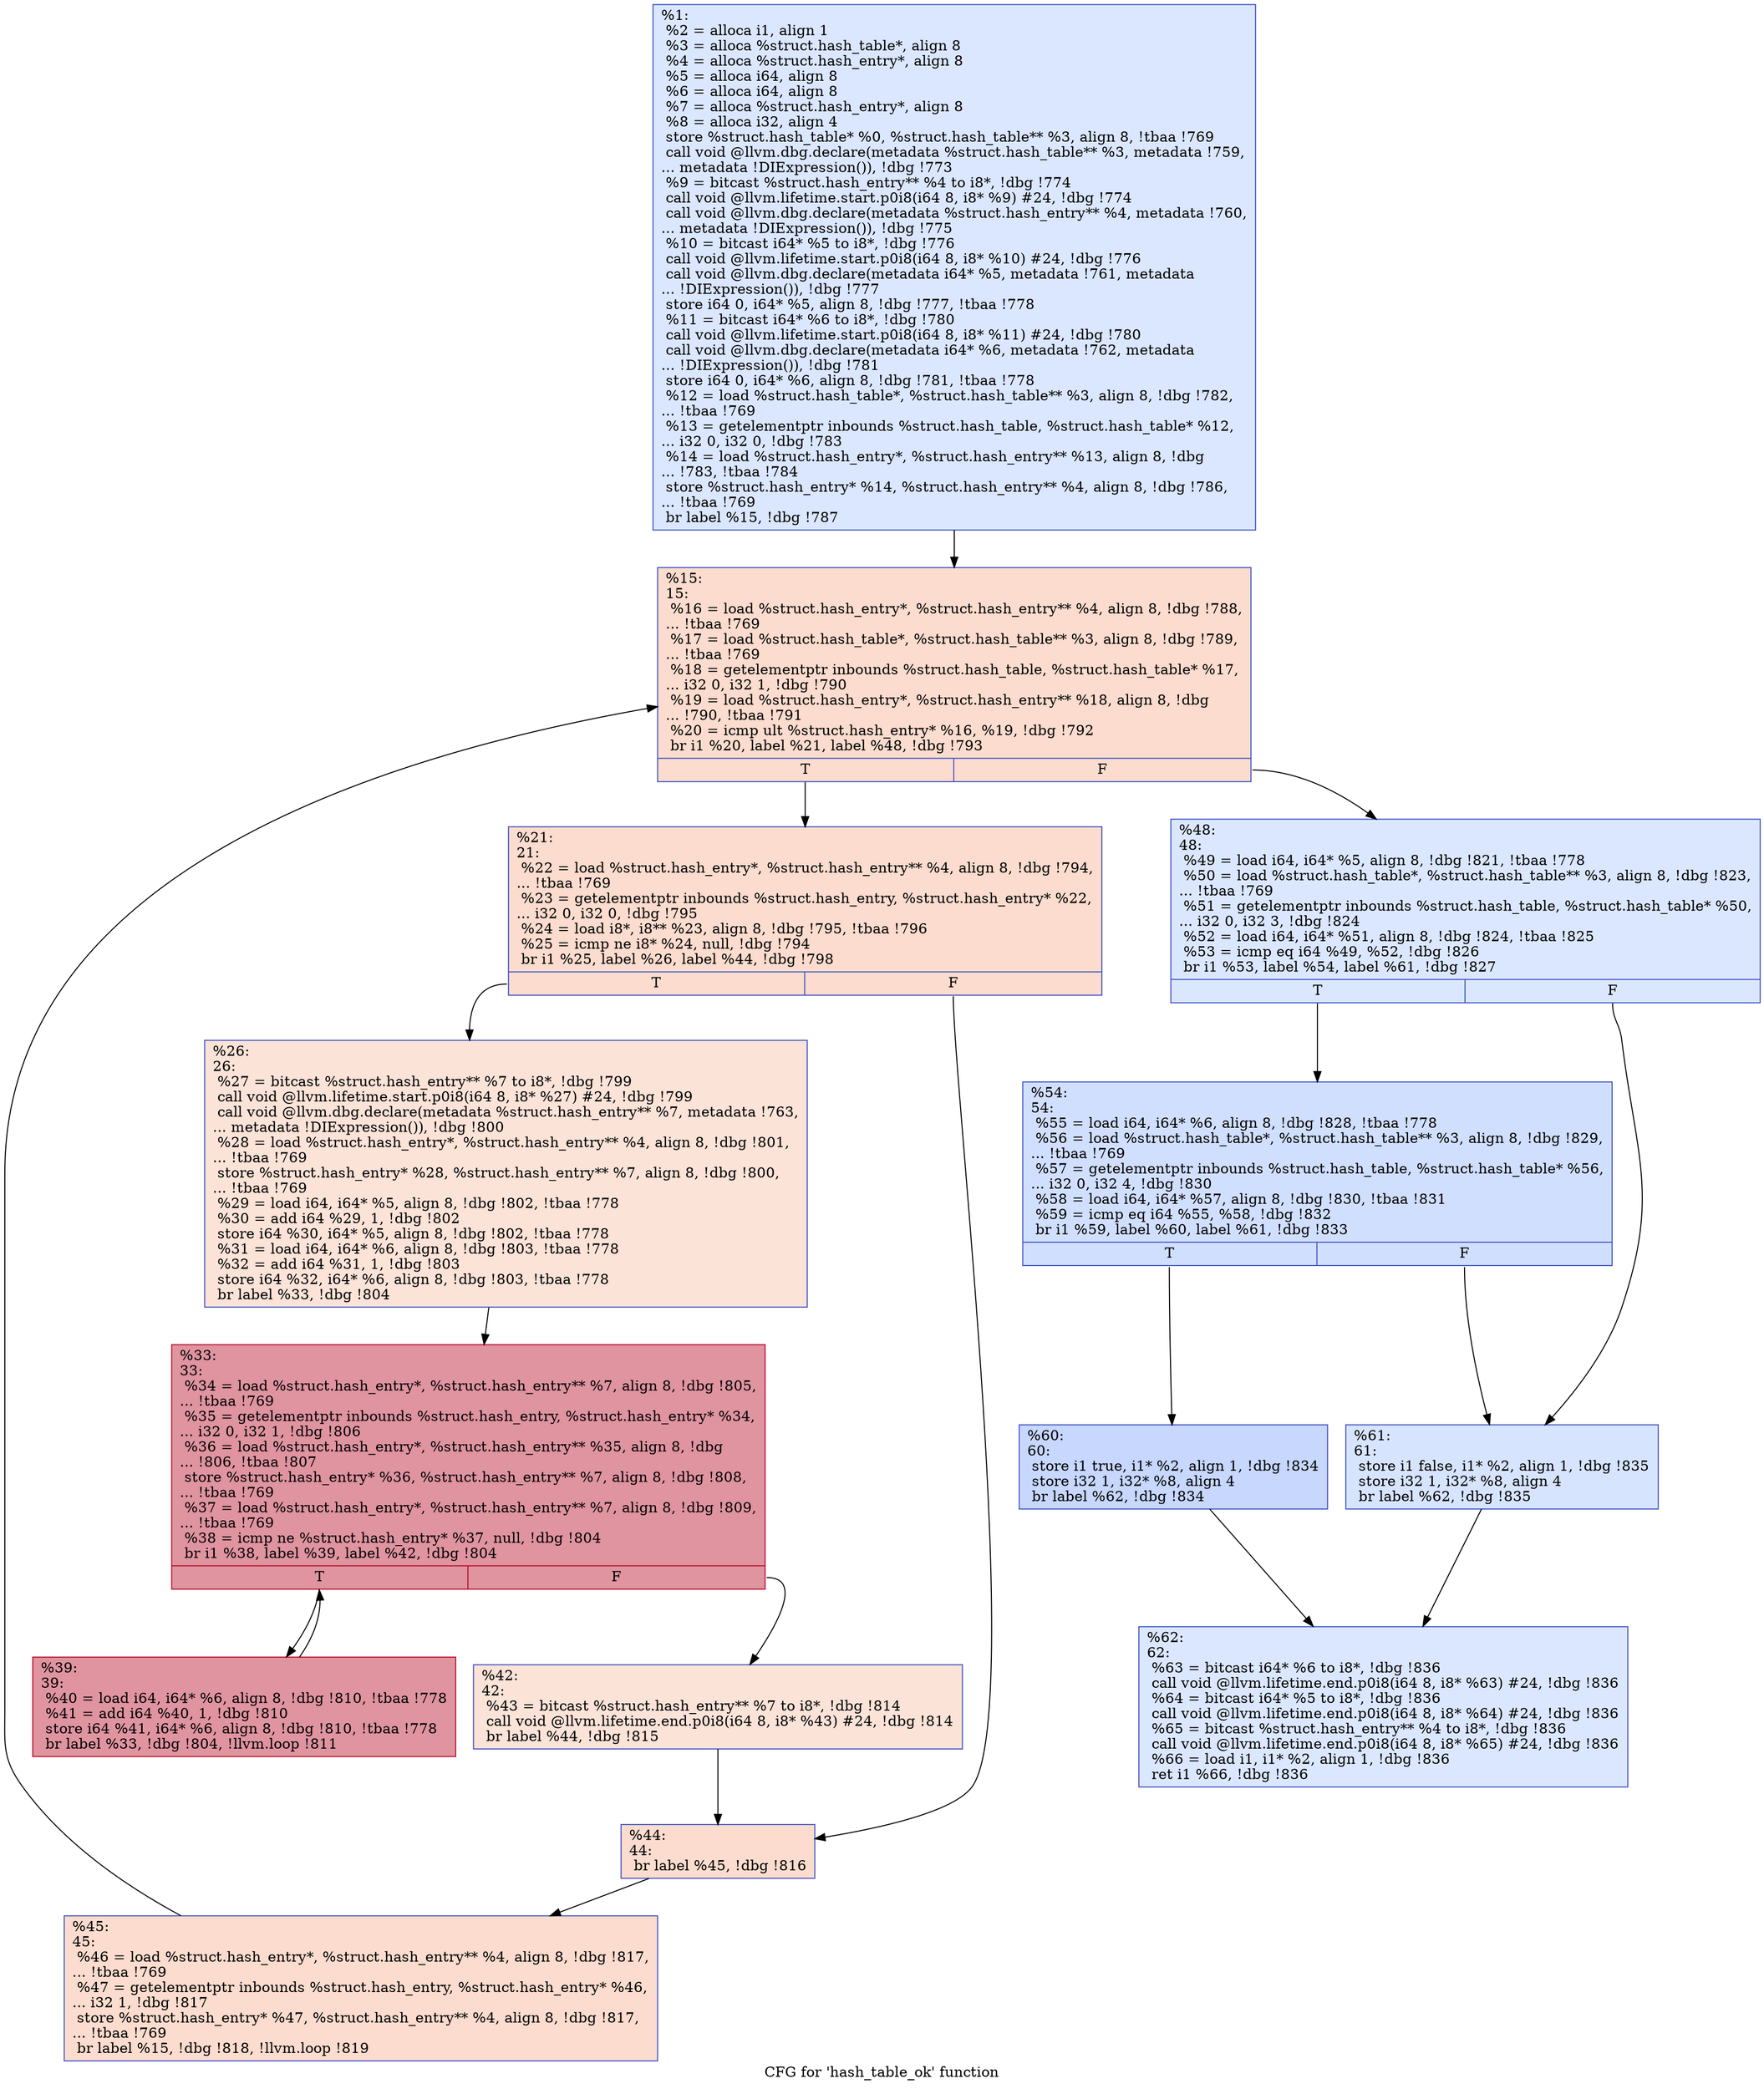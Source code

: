 digraph "CFG for 'hash_table_ok' function" {
	label="CFG for 'hash_table_ok' function";

	Node0x1905c60 [shape=record,color="#3d50c3ff", style=filled, fillcolor="#aec9fc70",label="{%1:\l  %2 = alloca i1, align 1\l  %3 = alloca %struct.hash_table*, align 8\l  %4 = alloca %struct.hash_entry*, align 8\l  %5 = alloca i64, align 8\l  %6 = alloca i64, align 8\l  %7 = alloca %struct.hash_entry*, align 8\l  %8 = alloca i32, align 4\l  store %struct.hash_table* %0, %struct.hash_table** %3, align 8, !tbaa !769\l  call void @llvm.dbg.declare(metadata %struct.hash_table** %3, metadata !759,\l... metadata !DIExpression()), !dbg !773\l  %9 = bitcast %struct.hash_entry** %4 to i8*, !dbg !774\l  call void @llvm.lifetime.start.p0i8(i64 8, i8* %9) #24, !dbg !774\l  call void @llvm.dbg.declare(metadata %struct.hash_entry** %4, metadata !760,\l... metadata !DIExpression()), !dbg !775\l  %10 = bitcast i64* %5 to i8*, !dbg !776\l  call void @llvm.lifetime.start.p0i8(i64 8, i8* %10) #24, !dbg !776\l  call void @llvm.dbg.declare(metadata i64* %5, metadata !761, metadata\l... !DIExpression()), !dbg !777\l  store i64 0, i64* %5, align 8, !dbg !777, !tbaa !778\l  %11 = bitcast i64* %6 to i8*, !dbg !780\l  call void @llvm.lifetime.start.p0i8(i64 8, i8* %11) #24, !dbg !780\l  call void @llvm.dbg.declare(metadata i64* %6, metadata !762, metadata\l... !DIExpression()), !dbg !781\l  store i64 0, i64* %6, align 8, !dbg !781, !tbaa !778\l  %12 = load %struct.hash_table*, %struct.hash_table** %3, align 8, !dbg !782,\l... !tbaa !769\l  %13 = getelementptr inbounds %struct.hash_table, %struct.hash_table* %12,\l... i32 0, i32 0, !dbg !783\l  %14 = load %struct.hash_entry*, %struct.hash_entry** %13, align 8, !dbg\l... !783, !tbaa !784\l  store %struct.hash_entry* %14, %struct.hash_entry** %4, align 8, !dbg !786,\l... !tbaa !769\l  br label %15, !dbg !787\l}"];
	Node0x1905c60 -> Node0x190a850;
	Node0x190a850 [shape=record,color="#3d50c3ff", style=filled, fillcolor="#f7af9170",label="{%15:\l15:                                               \l  %16 = load %struct.hash_entry*, %struct.hash_entry** %4, align 8, !dbg !788,\l... !tbaa !769\l  %17 = load %struct.hash_table*, %struct.hash_table** %3, align 8, !dbg !789,\l... !tbaa !769\l  %18 = getelementptr inbounds %struct.hash_table, %struct.hash_table* %17,\l... i32 0, i32 1, !dbg !790\l  %19 = load %struct.hash_entry*, %struct.hash_entry** %18, align 8, !dbg\l... !790, !tbaa !791\l  %20 = icmp ult %struct.hash_entry* %16, %19, !dbg !792\l  br i1 %20, label %21, label %48, !dbg !793\l|{<s0>T|<s1>F}}"];
	Node0x190a850:s0 -> Node0x190a8a0;
	Node0x190a850:s1 -> Node0x190aad0;
	Node0x190a8a0 [shape=record,color="#3d50c3ff", style=filled, fillcolor="#f7af9170",label="{%21:\l21:                                               \l  %22 = load %struct.hash_entry*, %struct.hash_entry** %4, align 8, !dbg !794,\l... !tbaa !769\l  %23 = getelementptr inbounds %struct.hash_entry, %struct.hash_entry* %22,\l... i32 0, i32 0, !dbg !795\l  %24 = load i8*, i8** %23, align 8, !dbg !795, !tbaa !796\l  %25 = icmp ne i8* %24, null, !dbg !794\l  br i1 %25, label %26, label %44, !dbg !798\l|{<s0>T|<s1>F}}"];
	Node0x190a8a0:s0 -> Node0x190a8f0;
	Node0x190a8a0:s1 -> Node0x190aa30;
	Node0x190a8f0 [shape=record,color="#3d50c3ff", style=filled, fillcolor="#f6bfa670",label="{%26:\l26:                                               \l  %27 = bitcast %struct.hash_entry** %7 to i8*, !dbg !799\l  call void @llvm.lifetime.start.p0i8(i64 8, i8* %27) #24, !dbg !799\l  call void @llvm.dbg.declare(metadata %struct.hash_entry** %7, metadata !763,\l... metadata !DIExpression()), !dbg !800\l  %28 = load %struct.hash_entry*, %struct.hash_entry** %4, align 8, !dbg !801,\l... !tbaa !769\l  store %struct.hash_entry* %28, %struct.hash_entry** %7, align 8, !dbg !800,\l... !tbaa !769\l  %29 = load i64, i64* %5, align 8, !dbg !802, !tbaa !778\l  %30 = add i64 %29, 1, !dbg !802\l  store i64 %30, i64* %5, align 8, !dbg !802, !tbaa !778\l  %31 = load i64, i64* %6, align 8, !dbg !803, !tbaa !778\l  %32 = add i64 %31, 1, !dbg !803\l  store i64 %32, i64* %6, align 8, !dbg !803, !tbaa !778\l  br label %33, !dbg !804\l}"];
	Node0x190a8f0 -> Node0x190a940;
	Node0x190a940 [shape=record,color="#b70d28ff", style=filled, fillcolor="#b70d2870",label="{%33:\l33:                                               \l  %34 = load %struct.hash_entry*, %struct.hash_entry** %7, align 8, !dbg !805,\l... !tbaa !769\l  %35 = getelementptr inbounds %struct.hash_entry, %struct.hash_entry* %34,\l... i32 0, i32 1, !dbg !806\l  %36 = load %struct.hash_entry*, %struct.hash_entry** %35, align 8, !dbg\l... !806, !tbaa !807\l  store %struct.hash_entry* %36, %struct.hash_entry** %7, align 8, !dbg !808,\l... !tbaa !769\l  %37 = load %struct.hash_entry*, %struct.hash_entry** %7, align 8, !dbg !809,\l... !tbaa !769\l  %38 = icmp ne %struct.hash_entry* %37, null, !dbg !804\l  br i1 %38, label %39, label %42, !dbg !804\l|{<s0>T|<s1>F}}"];
	Node0x190a940:s0 -> Node0x190a990;
	Node0x190a940:s1 -> Node0x190a9e0;
	Node0x190a990 [shape=record,color="#b70d28ff", style=filled, fillcolor="#b70d2870",label="{%39:\l39:                                               \l  %40 = load i64, i64* %6, align 8, !dbg !810, !tbaa !778\l  %41 = add i64 %40, 1, !dbg !810\l  store i64 %41, i64* %6, align 8, !dbg !810, !tbaa !778\l  br label %33, !dbg !804, !llvm.loop !811\l}"];
	Node0x190a990 -> Node0x190a940;
	Node0x190a9e0 [shape=record,color="#3d50c3ff", style=filled, fillcolor="#f6bfa670",label="{%42:\l42:                                               \l  %43 = bitcast %struct.hash_entry** %7 to i8*, !dbg !814\l  call void @llvm.lifetime.end.p0i8(i64 8, i8* %43) #24, !dbg !814\l  br label %44, !dbg !815\l}"];
	Node0x190a9e0 -> Node0x190aa30;
	Node0x190aa30 [shape=record,color="#3d50c3ff", style=filled, fillcolor="#f7af9170",label="{%44:\l44:                                               \l  br label %45, !dbg !816\l}"];
	Node0x190aa30 -> Node0x190aa80;
	Node0x190aa80 [shape=record,color="#3d50c3ff", style=filled, fillcolor="#f7af9170",label="{%45:\l45:                                               \l  %46 = load %struct.hash_entry*, %struct.hash_entry** %4, align 8, !dbg !817,\l... !tbaa !769\l  %47 = getelementptr inbounds %struct.hash_entry, %struct.hash_entry* %46,\l... i32 1, !dbg !817\l  store %struct.hash_entry* %47, %struct.hash_entry** %4, align 8, !dbg !817,\l... !tbaa !769\l  br label %15, !dbg !818, !llvm.loop !819\l}"];
	Node0x190aa80 -> Node0x190a850;
	Node0x190aad0 [shape=record,color="#3d50c3ff", style=filled, fillcolor="#aec9fc70",label="{%48:\l48:                                               \l  %49 = load i64, i64* %5, align 8, !dbg !821, !tbaa !778\l  %50 = load %struct.hash_table*, %struct.hash_table** %3, align 8, !dbg !823,\l... !tbaa !769\l  %51 = getelementptr inbounds %struct.hash_table, %struct.hash_table* %50,\l... i32 0, i32 3, !dbg !824\l  %52 = load i64, i64* %51, align 8, !dbg !824, !tbaa !825\l  %53 = icmp eq i64 %49, %52, !dbg !826\l  br i1 %53, label %54, label %61, !dbg !827\l|{<s0>T|<s1>F}}"];
	Node0x190aad0:s0 -> Node0x190ab20;
	Node0x190aad0:s1 -> Node0x190abc0;
	Node0x190ab20 [shape=record,color="#3d50c3ff", style=filled, fillcolor="#96b7ff70",label="{%54:\l54:                                               \l  %55 = load i64, i64* %6, align 8, !dbg !828, !tbaa !778\l  %56 = load %struct.hash_table*, %struct.hash_table** %3, align 8, !dbg !829,\l... !tbaa !769\l  %57 = getelementptr inbounds %struct.hash_table, %struct.hash_table* %56,\l... i32 0, i32 4, !dbg !830\l  %58 = load i64, i64* %57, align 8, !dbg !830, !tbaa !831\l  %59 = icmp eq i64 %55, %58, !dbg !832\l  br i1 %59, label %60, label %61, !dbg !833\l|{<s0>T|<s1>F}}"];
	Node0x190ab20:s0 -> Node0x190ab70;
	Node0x190ab20:s1 -> Node0x190abc0;
	Node0x190ab70 [shape=record,color="#3d50c3ff", style=filled, fillcolor="#81a4fb70",label="{%60:\l60:                                               \l  store i1 true, i1* %2, align 1, !dbg !834\l  store i32 1, i32* %8, align 4\l  br label %62, !dbg !834\l}"];
	Node0x190ab70 -> Node0x190ac10;
	Node0x190abc0 [shape=record,color="#3d50c3ff", style=filled, fillcolor="#a5c3fe70",label="{%61:\l61:                                               \l  store i1 false, i1* %2, align 1, !dbg !835\l  store i32 1, i32* %8, align 4\l  br label %62, !dbg !835\l}"];
	Node0x190abc0 -> Node0x190ac10;
	Node0x190ac10 [shape=record,color="#3d50c3ff", style=filled, fillcolor="#aec9fc70",label="{%62:\l62:                                               \l  %63 = bitcast i64* %6 to i8*, !dbg !836\l  call void @llvm.lifetime.end.p0i8(i64 8, i8* %63) #24, !dbg !836\l  %64 = bitcast i64* %5 to i8*, !dbg !836\l  call void @llvm.lifetime.end.p0i8(i64 8, i8* %64) #24, !dbg !836\l  %65 = bitcast %struct.hash_entry** %4 to i8*, !dbg !836\l  call void @llvm.lifetime.end.p0i8(i64 8, i8* %65) #24, !dbg !836\l  %66 = load i1, i1* %2, align 1, !dbg !836\l  ret i1 %66, !dbg !836\l}"];
}
